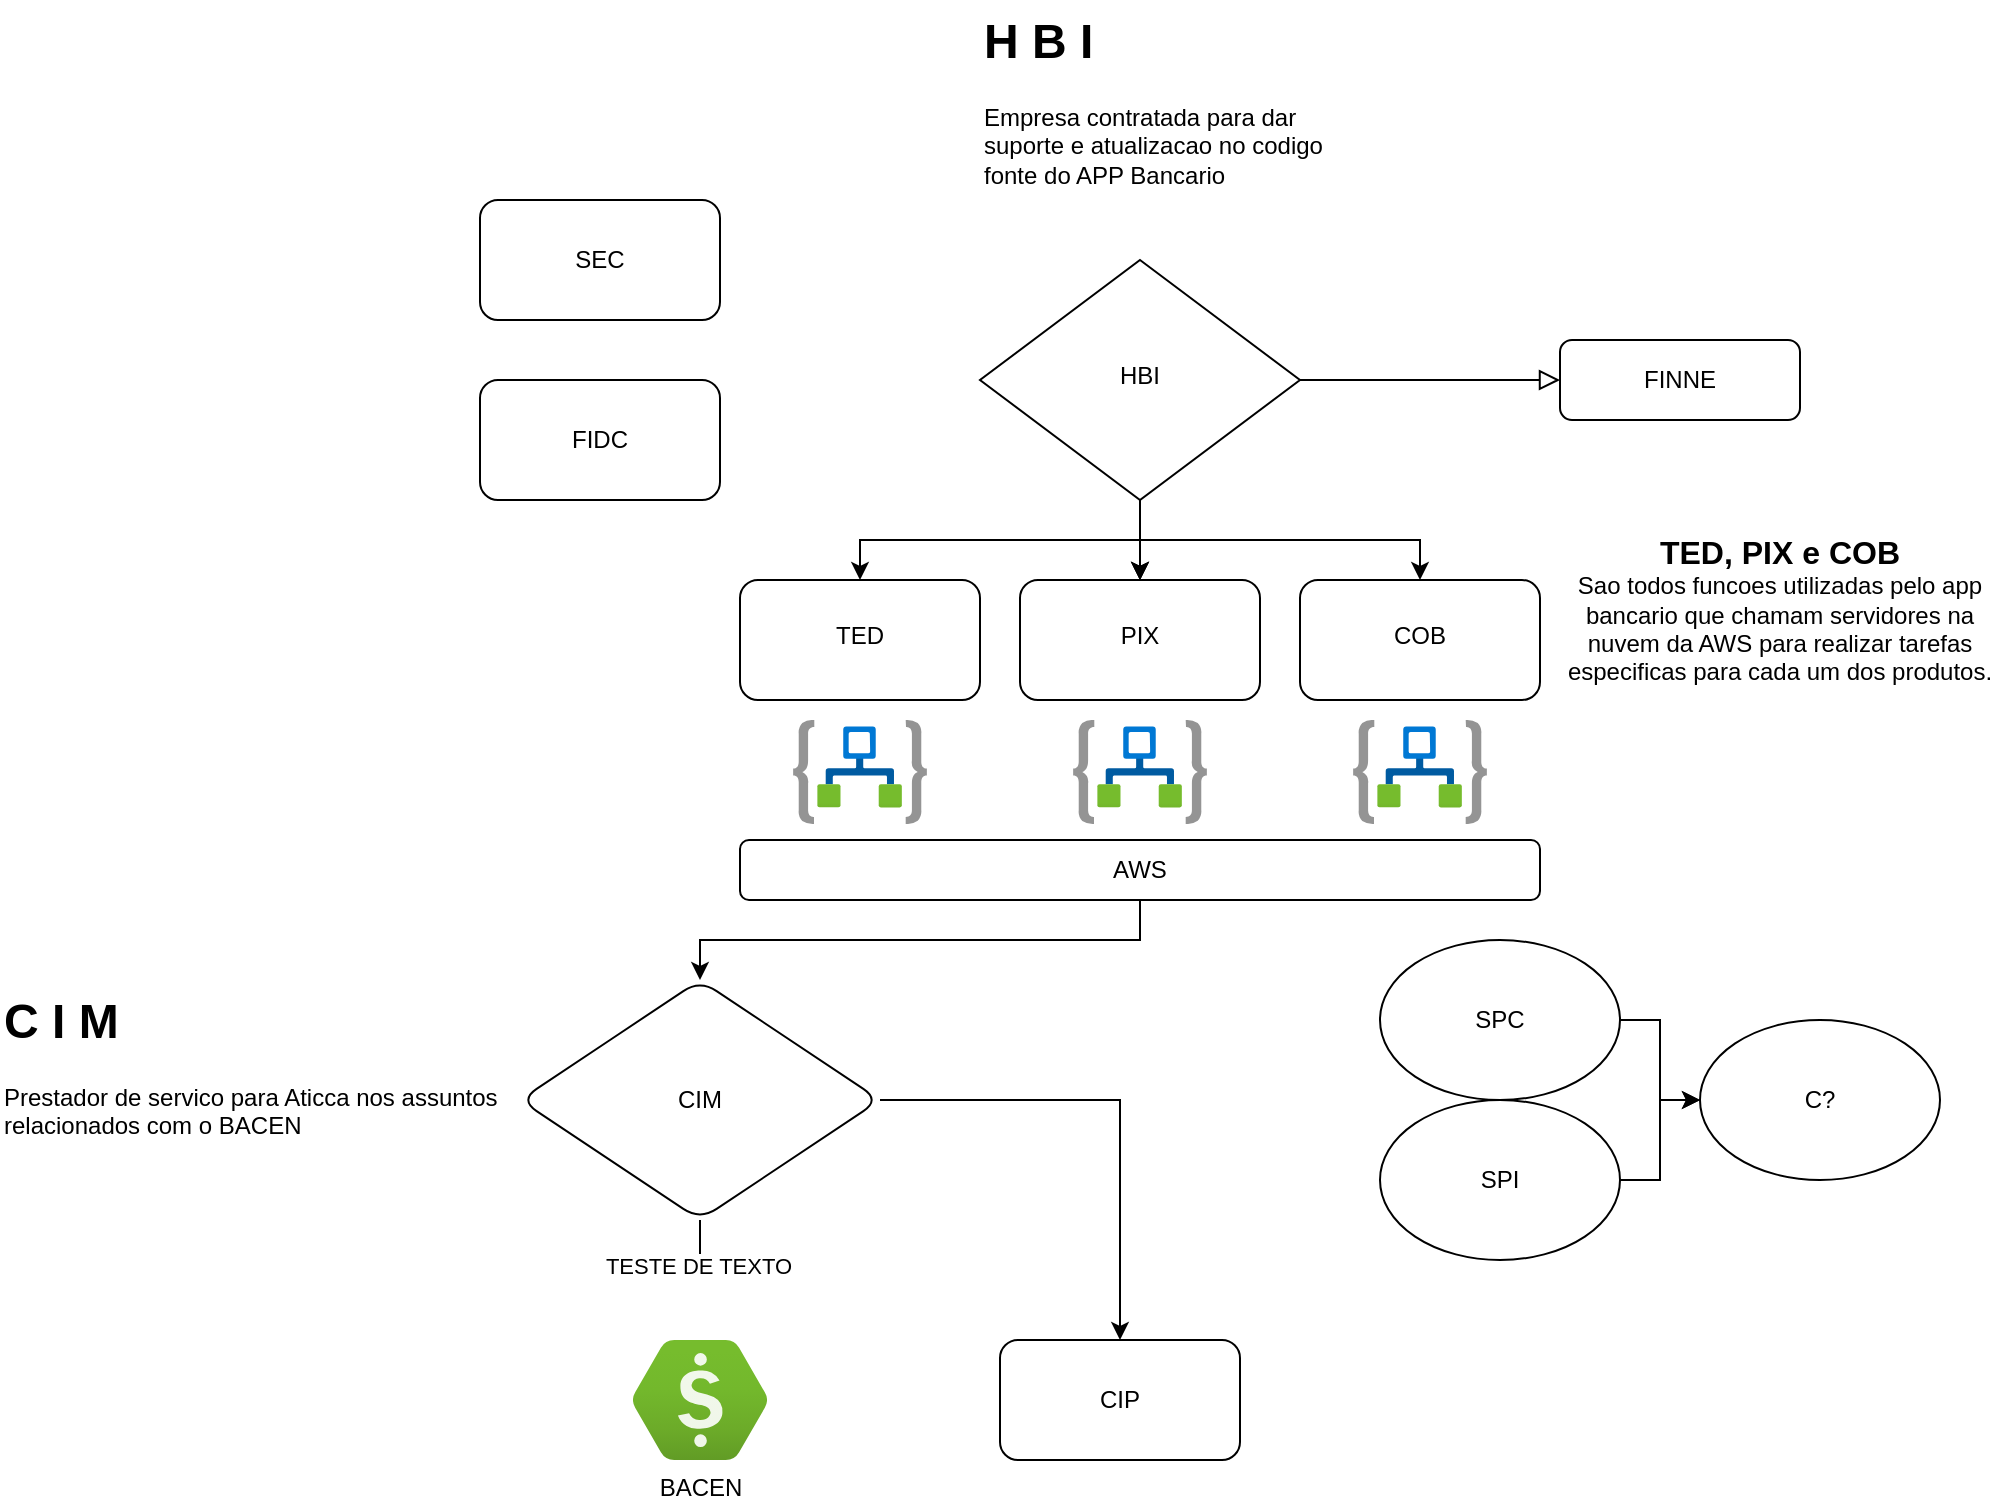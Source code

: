 <mxfile version="26.0.6">
  <diagram id="C5RBs43oDa-KdzZeNtuy" name="Page-1">
    <mxGraphModel dx="1795" dy="1717" grid="1" gridSize="10" guides="1" tooltips="1" connect="1" arrows="1" fold="1" page="1" pageScale="1" pageWidth="827" pageHeight="1169" background="#FFFFFF" math="0" shadow="0">
      <root>
        <mxCell id="WIyWlLk6GJQsqaUBKTNV-0" />
        <mxCell id="WIyWlLk6GJQsqaUBKTNV-1" parent="WIyWlLk6GJQsqaUBKTNV-0" />
        <mxCell id="WIyWlLk6GJQsqaUBKTNV-5" value="" style="edgeStyle=orthogonalEdgeStyle;rounded=0;html=1;jettySize=auto;orthogonalLoop=1;fontSize=11;endArrow=block;endFill=0;endSize=8;strokeWidth=1;shadow=0;labelBackgroundColor=none;" parent="WIyWlLk6GJQsqaUBKTNV-1" source="WIyWlLk6GJQsqaUBKTNV-6" target="WIyWlLk6GJQsqaUBKTNV-7" edge="1">
          <mxGeometry y="10" relative="1" as="geometry">
            <mxPoint as="offset" />
          </mxGeometry>
        </mxCell>
        <mxCell id="ByymlZJaqONCalcEdJoq-7" value="" style="edgeStyle=orthogonalEdgeStyle;rounded=0;orthogonalLoop=1;jettySize=auto;html=1;" edge="1" parent="WIyWlLk6GJQsqaUBKTNV-1" source="WIyWlLk6GJQsqaUBKTNV-6" target="ByymlZJaqONCalcEdJoq-6">
          <mxGeometry relative="1" as="geometry" />
        </mxCell>
        <mxCell id="ByymlZJaqONCalcEdJoq-9" value="" style="edgeStyle=orthogonalEdgeStyle;rounded=0;orthogonalLoop=1;jettySize=auto;html=1;" edge="1" parent="WIyWlLk6GJQsqaUBKTNV-1" source="WIyWlLk6GJQsqaUBKTNV-6" target="ByymlZJaqONCalcEdJoq-8">
          <mxGeometry relative="1" as="geometry" />
        </mxCell>
        <mxCell id="ByymlZJaqONCalcEdJoq-10" value="" style="edgeStyle=orthogonalEdgeStyle;rounded=0;orthogonalLoop=1;jettySize=auto;html=1;" edge="1" parent="WIyWlLk6GJQsqaUBKTNV-1" source="WIyWlLk6GJQsqaUBKTNV-6" target="ByymlZJaqONCalcEdJoq-8">
          <mxGeometry relative="1" as="geometry" />
        </mxCell>
        <mxCell id="ByymlZJaqONCalcEdJoq-11" value="" style="edgeStyle=orthogonalEdgeStyle;rounded=0;orthogonalLoop=1;jettySize=auto;html=1;" edge="1" parent="WIyWlLk6GJQsqaUBKTNV-1" source="WIyWlLk6GJQsqaUBKTNV-6" target="ByymlZJaqONCalcEdJoq-8">
          <mxGeometry relative="1" as="geometry" />
        </mxCell>
        <mxCell id="ByymlZJaqONCalcEdJoq-13" value="" style="edgeStyle=orthogonalEdgeStyle;rounded=0;orthogonalLoop=1;jettySize=auto;html=1;" edge="1" parent="WIyWlLk6GJQsqaUBKTNV-1" source="WIyWlLk6GJQsqaUBKTNV-6" target="ByymlZJaqONCalcEdJoq-12">
          <mxGeometry relative="1" as="geometry" />
        </mxCell>
        <mxCell id="WIyWlLk6GJQsqaUBKTNV-6" value="HBI" style="rhombus;whiteSpace=wrap;html=1;shadow=0;fontFamily=Helvetica;fontSize=12;align=center;strokeWidth=1;spacing=6;spacingTop=-4;strokeColor=default;" parent="WIyWlLk6GJQsqaUBKTNV-1" vertex="1">
          <mxGeometry x="300" y="20" width="160" height="120" as="geometry" />
        </mxCell>
        <mxCell id="WIyWlLk6GJQsqaUBKTNV-7" value="FINNE" style="rounded=1;whiteSpace=wrap;html=1;fontSize=12;glass=0;strokeWidth=1;shadow=0;" parent="WIyWlLk6GJQsqaUBKTNV-1" vertex="1">
          <mxGeometry x="590" y="60" width="120" height="40" as="geometry" />
        </mxCell>
        <mxCell id="WIyWlLk6GJQsqaUBKTNV-8" value="No" style="rounded=0;html=1;jettySize=auto;orthogonalLoop=1;fontSize=11;endArrow=block;endFill=0;endSize=8;strokeWidth=1;shadow=0;labelBackgroundColor=none;edgeStyle=orthogonalEdgeStyle;" parent="WIyWlLk6GJQsqaUBKTNV-1" edge="1">
          <mxGeometry x="0.333" y="20" relative="1" as="geometry">
            <mxPoint as="offset" />
            <mxPoint x="220" y="370" as="sourcePoint" />
          </mxGeometry>
        </mxCell>
        <mxCell id="WIyWlLk6GJQsqaUBKTNV-9" value="" style="edgeStyle=orthogonalEdgeStyle;rounded=0;html=1;jettySize=auto;orthogonalLoop=1;fontSize=11;endArrow=block;endFill=0;endSize=8;strokeWidth=1;shadow=0;labelBackgroundColor=none;" parent="WIyWlLk6GJQsqaUBKTNV-1" edge="1">
          <mxGeometry y="10" relative="1" as="geometry">
            <mxPoint as="offset" />
            <mxPoint x="320" y="330" as="targetPoint" />
          </mxGeometry>
        </mxCell>
        <mxCell id="ByymlZJaqONCalcEdJoq-6" value="TED" style="rounded=1;whiteSpace=wrap;html=1;shadow=0;strokeWidth=1;spacing=6;spacingTop=-4;" vertex="1" parent="WIyWlLk6GJQsqaUBKTNV-1">
          <mxGeometry x="180" y="180" width="120" height="60" as="geometry" />
        </mxCell>
        <mxCell id="ByymlZJaqONCalcEdJoq-8" value="PIX" style="rounded=1;whiteSpace=wrap;html=1;shadow=0;strokeWidth=1;spacing=6;spacingTop=-4;" vertex="1" parent="WIyWlLk6GJQsqaUBKTNV-1">
          <mxGeometry x="320" y="180" width="120" height="60" as="geometry" />
        </mxCell>
        <mxCell id="ByymlZJaqONCalcEdJoq-12" value="COB" style="rounded=1;whiteSpace=wrap;html=1;shadow=0;strokeWidth=1;spacing=6;spacingTop=-4;" vertex="1" parent="WIyWlLk6GJQsqaUBKTNV-1">
          <mxGeometry x="460" y="180" width="120" height="60" as="geometry" />
        </mxCell>
        <mxCell id="ByymlZJaqONCalcEdJoq-16" value="" style="edgeStyle=orthogonalEdgeStyle;rounded=0;orthogonalLoop=1;jettySize=auto;html=1;" edge="1" parent="WIyWlLk6GJQsqaUBKTNV-1" source="ByymlZJaqONCalcEdJoq-14" target="ByymlZJaqONCalcEdJoq-15">
          <mxGeometry relative="1" as="geometry" />
        </mxCell>
        <mxCell id="ByymlZJaqONCalcEdJoq-14" value="AWS" style="rounded=1;whiteSpace=wrap;html=1;" vertex="1" parent="WIyWlLk6GJQsqaUBKTNV-1">
          <mxGeometry x="180" y="310" width="400" height="30" as="geometry" />
        </mxCell>
        <mxCell id="ByymlZJaqONCalcEdJoq-20" value="" style="edgeStyle=orthogonalEdgeStyle;rounded=0;orthogonalLoop=1;jettySize=auto;html=1;" edge="1" parent="WIyWlLk6GJQsqaUBKTNV-1" source="ByymlZJaqONCalcEdJoq-15">
          <mxGeometry relative="1" as="geometry">
            <mxPoint x="160.059" y="530.039" as="targetPoint" />
          </mxGeometry>
        </mxCell>
        <mxCell id="ByymlZJaqONCalcEdJoq-43" value="TESTE DE TEXTO&lt;div&gt;&lt;br&gt;&lt;/div&gt;" style="edgeLabel;html=1;align=center;verticalAlign=middle;resizable=0;points=[];" vertex="1" connectable="0" parent="ByymlZJaqONCalcEdJoq-20">
          <mxGeometry x="1" y="-2" relative="1" as="geometry">
            <mxPoint x="1" as="offset" />
          </mxGeometry>
        </mxCell>
        <mxCell id="ByymlZJaqONCalcEdJoq-22" value="" style="edgeStyle=orthogonalEdgeStyle;rounded=0;orthogonalLoop=1;jettySize=auto;html=1;" edge="1" parent="WIyWlLk6GJQsqaUBKTNV-1" source="ByymlZJaqONCalcEdJoq-15" target="ByymlZJaqONCalcEdJoq-21">
          <mxGeometry relative="1" as="geometry" />
        </mxCell>
        <mxCell id="ByymlZJaqONCalcEdJoq-15" value="CIM" style="rhombus;whiteSpace=wrap;html=1;rounded=1;" vertex="1" parent="WIyWlLk6GJQsqaUBKTNV-1">
          <mxGeometry x="70" y="380" width="180" height="120" as="geometry" />
        </mxCell>
        <mxCell id="ByymlZJaqONCalcEdJoq-21" value="CIP" style="rounded=1;whiteSpace=wrap;html=1;" vertex="1" parent="WIyWlLk6GJQsqaUBKTNV-1">
          <mxGeometry x="310" y="560" width="120" height="60" as="geometry" />
        </mxCell>
        <mxCell id="ByymlZJaqONCalcEdJoq-24" value="FIDC" style="rounded=1;whiteSpace=wrap;html=1;" vertex="1" parent="WIyWlLk6GJQsqaUBKTNV-1">
          <mxGeometry x="50" y="80" width="120" height="60" as="geometry" />
        </mxCell>
        <mxCell id="ByymlZJaqONCalcEdJoq-25" value="SEC" style="rounded=1;whiteSpace=wrap;html=1;" vertex="1" parent="WIyWlLk6GJQsqaUBKTNV-1">
          <mxGeometry x="50" y="-10" width="120" height="60" as="geometry" />
        </mxCell>
        <mxCell id="ByymlZJaqONCalcEdJoq-31" value="" style="edgeStyle=orthogonalEdgeStyle;rounded=0;orthogonalLoop=1;jettySize=auto;html=1;" edge="1" parent="WIyWlLk6GJQsqaUBKTNV-1" source="ByymlZJaqONCalcEdJoq-26" target="ByymlZJaqONCalcEdJoq-30">
          <mxGeometry relative="1" as="geometry" />
        </mxCell>
        <mxCell id="ByymlZJaqONCalcEdJoq-26" value="SPC" style="ellipse;whiteSpace=wrap;html=1;" vertex="1" parent="WIyWlLk6GJQsqaUBKTNV-1">
          <mxGeometry x="500" y="360" width="120" height="80" as="geometry" />
        </mxCell>
        <mxCell id="ByymlZJaqONCalcEdJoq-33" value="" style="edgeStyle=orthogonalEdgeStyle;rounded=0;orthogonalLoop=1;jettySize=auto;html=1;" edge="1" parent="WIyWlLk6GJQsqaUBKTNV-1" source="ByymlZJaqONCalcEdJoq-28" target="ByymlZJaqONCalcEdJoq-30">
          <mxGeometry relative="1" as="geometry" />
        </mxCell>
        <mxCell id="ByymlZJaqONCalcEdJoq-28" value="SPI" style="ellipse;whiteSpace=wrap;html=1;" vertex="1" parent="WIyWlLk6GJQsqaUBKTNV-1">
          <mxGeometry x="500" y="440" width="120" height="80" as="geometry" />
        </mxCell>
        <mxCell id="ByymlZJaqONCalcEdJoq-30" value="C?" style="ellipse;whiteSpace=wrap;html=1;" vertex="1" parent="WIyWlLk6GJQsqaUBKTNV-1">
          <mxGeometry x="660" y="400" width="120" height="80" as="geometry" />
        </mxCell>
        <mxCell id="ByymlZJaqONCalcEdJoq-34" value="&lt;h1 style=&quot;margin-top: 0px;&quot;&gt;C I M&lt;/h1&gt;&lt;p&gt;Prestador de servico para Aticca nos assuntos relacionados com o BACEN&lt;/p&gt;" style="text;html=1;whiteSpace=wrap;overflow=hidden;rounded=0;" vertex="1" parent="WIyWlLk6GJQsqaUBKTNV-1">
          <mxGeometry x="-190" y="380" width="250" height="100" as="geometry" />
        </mxCell>
        <mxCell id="ByymlZJaqONCalcEdJoq-36" value="&lt;h1 style=&quot;margin-top: 0px;&quot;&gt;H B I&lt;/h1&gt;&lt;p&gt;Empresa contratada para dar suporte e atualizacao no codigo fonte do APP Bancario&lt;/p&gt;" style="text;html=1;whiteSpace=wrap;overflow=hidden;rounded=0;" vertex="1" parent="WIyWlLk6GJQsqaUBKTNV-1">
          <mxGeometry x="300" y="-110" width="180" height="120" as="geometry" />
        </mxCell>
        <mxCell id="ByymlZJaqONCalcEdJoq-37" value="&lt;b&gt;&lt;font style=&quot;font-size: 16px;&quot;&gt;TED, PIX e COB&lt;br&gt;&lt;/font&gt;&lt;/b&gt;Sao todos funcoes utilizadas pelo app bancario que chamam servidores na nuvem da AWS para realizar tarefas especificas para cada um dos produtos." style="text;html=1;align=center;verticalAlign=middle;whiteSpace=wrap;rounded=0;" vertex="1" parent="WIyWlLk6GJQsqaUBKTNV-1">
          <mxGeometry x="590" y="140" width="220" height="110" as="geometry" />
        </mxCell>
        <mxCell id="ByymlZJaqONCalcEdJoq-39" value="BACEN" style="image;aspect=fixed;html=1;points=[];align=center;fontSize=12;image=img/lib/azure2/general/Cost_Management.svg;" vertex="1" parent="WIyWlLk6GJQsqaUBKTNV-1">
          <mxGeometry x="126.5" y="560" width="67" height="60" as="geometry" />
        </mxCell>
        <mxCell id="ByymlZJaqONCalcEdJoq-40" value="" style="image;aspect=fixed;html=1;points=[];align=center;fontSize=12;image=img/lib/azure2/integration/Logic_Apps.svg;" vertex="1" parent="WIyWlLk6GJQsqaUBKTNV-1">
          <mxGeometry x="346.5" y="250" width="67" height="52" as="geometry" />
        </mxCell>
        <mxCell id="ByymlZJaqONCalcEdJoq-41" value="" style="image;aspect=fixed;html=1;points=[];align=center;fontSize=12;image=img/lib/azure2/integration/Logic_Apps.svg;" vertex="1" parent="WIyWlLk6GJQsqaUBKTNV-1">
          <mxGeometry x="486.5" y="250" width="67" height="52" as="geometry" />
        </mxCell>
        <mxCell id="ByymlZJaqONCalcEdJoq-42" value="" style="image;aspect=fixed;html=1;points=[];align=center;fontSize=12;image=img/lib/azure2/integration/Logic_Apps.svg;" vertex="1" parent="WIyWlLk6GJQsqaUBKTNV-1">
          <mxGeometry x="206.5" y="250" width="67" height="52" as="geometry" />
        </mxCell>
      </root>
    </mxGraphModel>
  </diagram>
</mxfile>
